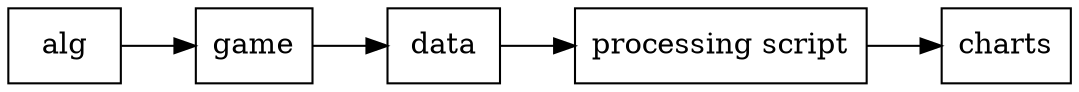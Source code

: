 digraph {
  rankdir = "LR";
  
  alg [shape = "box";];
  game [shape = "box";];
  data [shape = "box";];
  p_script [shape = "box";label = "processing script";];
  g [shape = "box";label = "charts";];
  
  alg -> game -> data -> p_script -> g;
}